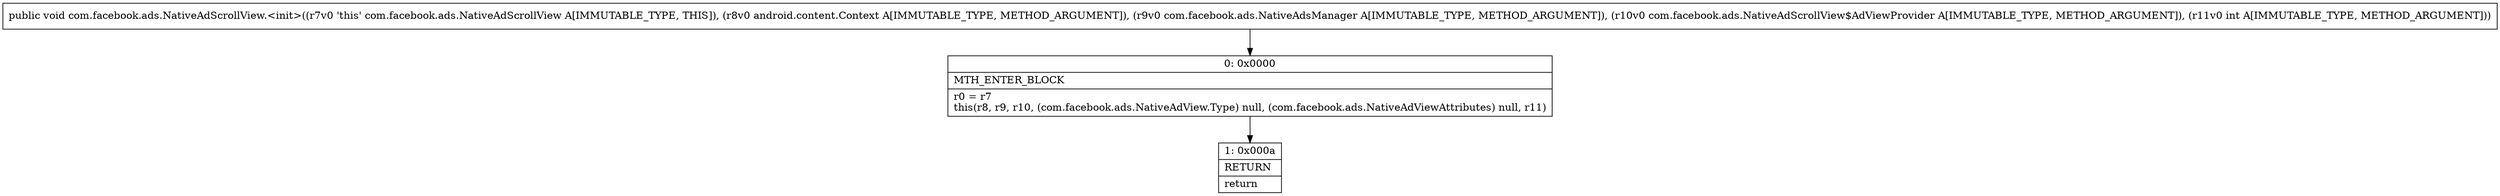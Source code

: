 digraph "CFG forcom.facebook.ads.NativeAdScrollView.\<init\>(Landroid\/content\/Context;Lcom\/facebook\/ads\/NativeAdsManager;Lcom\/facebook\/ads\/NativeAdScrollView$AdViewProvider;I)V" {
Node_0 [shape=record,label="{0\:\ 0x0000|MTH_ENTER_BLOCK\l|r0 = r7\lthis(r8, r9, r10, (com.facebook.ads.NativeAdView.Type) null, (com.facebook.ads.NativeAdViewAttributes) null, r11)\l}"];
Node_1 [shape=record,label="{1\:\ 0x000a|RETURN\l|return\l}"];
MethodNode[shape=record,label="{public void com.facebook.ads.NativeAdScrollView.\<init\>((r7v0 'this' com.facebook.ads.NativeAdScrollView A[IMMUTABLE_TYPE, THIS]), (r8v0 android.content.Context A[IMMUTABLE_TYPE, METHOD_ARGUMENT]), (r9v0 com.facebook.ads.NativeAdsManager A[IMMUTABLE_TYPE, METHOD_ARGUMENT]), (r10v0 com.facebook.ads.NativeAdScrollView$AdViewProvider A[IMMUTABLE_TYPE, METHOD_ARGUMENT]), (r11v0 int A[IMMUTABLE_TYPE, METHOD_ARGUMENT])) }"];
MethodNode -> Node_0;
Node_0 -> Node_1;
}

